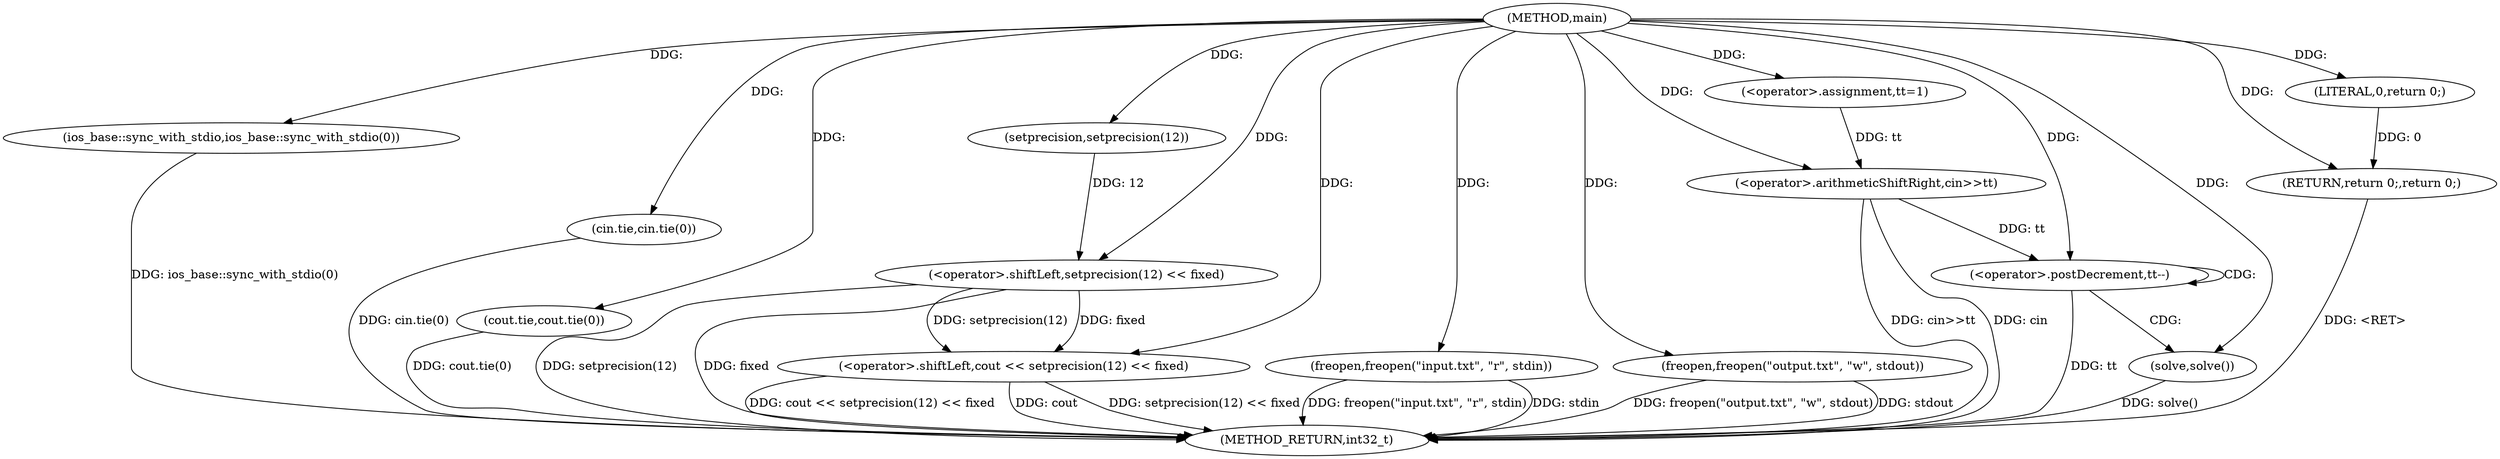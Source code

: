 digraph "main" {  
"1000139" [label = "(METHOD,main)" ]
"1000175" [label = "(METHOD_RETURN,int32_t)" ]
"1000141" [label = "(ios_base::sync_with_stdio,ios_base::sync_with_stdio(0))" ]
"1000143" [label = "(cin.tie,cin.tie(0))" ]
"1000145" [label = "(cout.tie,cout.tie(0))" ]
"1000147" [label = "(<operator>.shiftLeft,cout << setprecision(12) << fixed)" ]
"1000153" [label = "(freopen,freopen(\"input.txt\", \"r\", stdin))" ]
"1000157" [label = "(freopen,freopen(\"output.txt\", \"w\", stdout))" ]
"1000162" [label = "(<operator>.assignment,tt=1)" ]
"1000165" [label = "(<operator>.arithmeticShiftRight,cin>>tt)" ]
"1000173" [label = "(RETURN,return 0;,return 0;)" ]
"1000169" [label = "(<operator>.postDecrement,tt--)" ]
"1000174" [label = "(LITERAL,0,return 0;)" ]
"1000149" [label = "(<operator>.shiftLeft,setprecision(12) << fixed)" ]
"1000172" [label = "(solve,solve())" ]
"1000150" [label = "(setprecision,setprecision(12))" ]
  "1000173" -> "1000175"  [ label = "DDG: <RET>"] 
  "1000141" -> "1000175"  [ label = "DDG: ios_base::sync_with_stdio(0)"] 
  "1000143" -> "1000175"  [ label = "DDG: cin.tie(0)"] 
  "1000145" -> "1000175"  [ label = "DDG: cout.tie(0)"] 
  "1000149" -> "1000175"  [ label = "DDG: setprecision(12)"] 
  "1000147" -> "1000175"  [ label = "DDG: setprecision(12) << fixed"] 
  "1000147" -> "1000175"  [ label = "DDG: cout << setprecision(12) << fixed"] 
  "1000153" -> "1000175"  [ label = "DDG: freopen(\"input.txt\", \"r\", stdin)"] 
  "1000157" -> "1000175"  [ label = "DDG: freopen(\"output.txt\", \"w\", stdout)"] 
  "1000165" -> "1000175"  [ label = "DDG: cin>>tt"] 
  "1000169" -> "1000175"  [ label = "DDG: tt"] 
  "1000172" -> "1000175"  [ label = "DDG: solve()"] 
  "1000153" -> "1000175"  [ label = "DDG: stdin"] 
  "1000147" -> "1000175"  [ label = "DDG: cout"] 
  "1000149" -> "1000175"  [ label = "DDG: fixed"] 
  "1000157" -> "1000175"  [ label = "DDG: stdout"] 
  "1000165" -> "1000175"  [ label = "DDG: cin"] 
  "1000139" -> "1000162"  [ label = "DDG: "] 
  "1000174" -> "1000173"  [ label = "DDG: 0"] 
  "1000139" -> "1000173"  [ label = "DDG: "] 
  "1000139" -> "1000141"  [ label = "DDG: "] 
  "1000139" -> "1000143"  [ label = "DDG: "] 
  "1000139" -> "1000145"  [ label = "DDG: "] 
  "1000139" -> "1000147"  [ label = "DDG: "] 
  "1000149" -> "1000147"  [ label = "DDG: fixed"] 
  "1000149" -> "1000147"  [ label = "DDG: setprecision(12)"] 
  "1000139" -> "1000153"  [ label = "DDG: "] 
  "1000139" -> "1000157"  [ label = "DDG: "] 
  "1000139" -> "1000165"  [ label = "DDG: "] 
  "1000162" -> "1000165"  [ label = "DDG: tt"] 
  "1000139" -> "1000174"  [ label = "DDG: "] 
  "1000150" -> "1000149"  [ label = "DDG: 12"] 
  "1000139" -> "1000149"  [ label = "DDG: "] 
  "1000165" -> "1000169"  [ label = "DDG: tt"] 
  "1000139" -> "1000169"  [ label = "DDG: "] 
  "1000139" -> "1000172"  [ label = "DDG: "] 
  "1000139" -> "1000150"  [ label = "DDG: "] 
  "1000169" -> "1000172"  [ label = "CDG: "] 
  "1000169" -> "1000169"  [ label = "CDG: "] 
}
